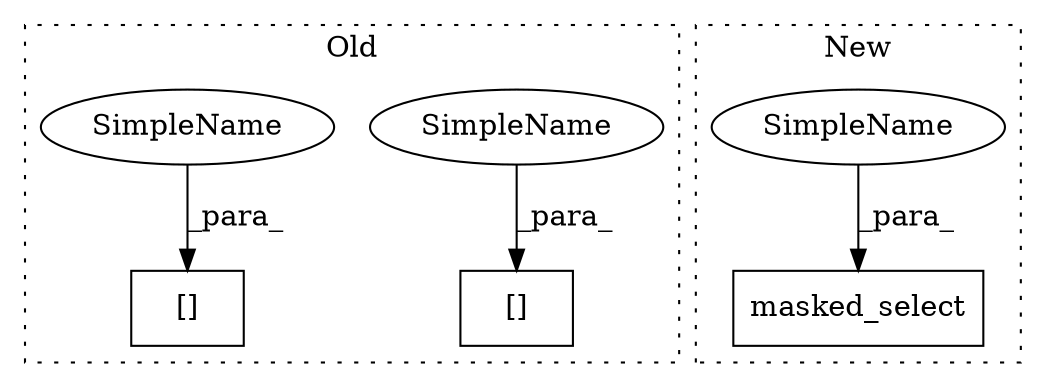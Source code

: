 digraph G {
subgraph cluster0 {
1 [label="[]" a="2" s="1596,1608" l="2,1" shape="box"];
3 [label="[]" a="2" s="1790,1802" l="2,1" shape="box"];
4 [label="SimpleName" a="42" s="1792" l="10" shape="ellipse"];
5 [label="SimpleName" a="42" s="1598" l="10" shape="ellipse"];
label = "Old";
style="dotted";
}
subgraph cluster1 {
2 [label="masked_select" a="32" s="1614,1638" l="14,1" shape="box"];
6 [label="SimpleName" a="42" s="1628" l="10" shape="ellipse"];
label = "New";
style="dotted";
}
4 -> 3 [label="_para_"];
5 -> 1 [label="_para_"];
6 -> 2 [label="_para_"];
}